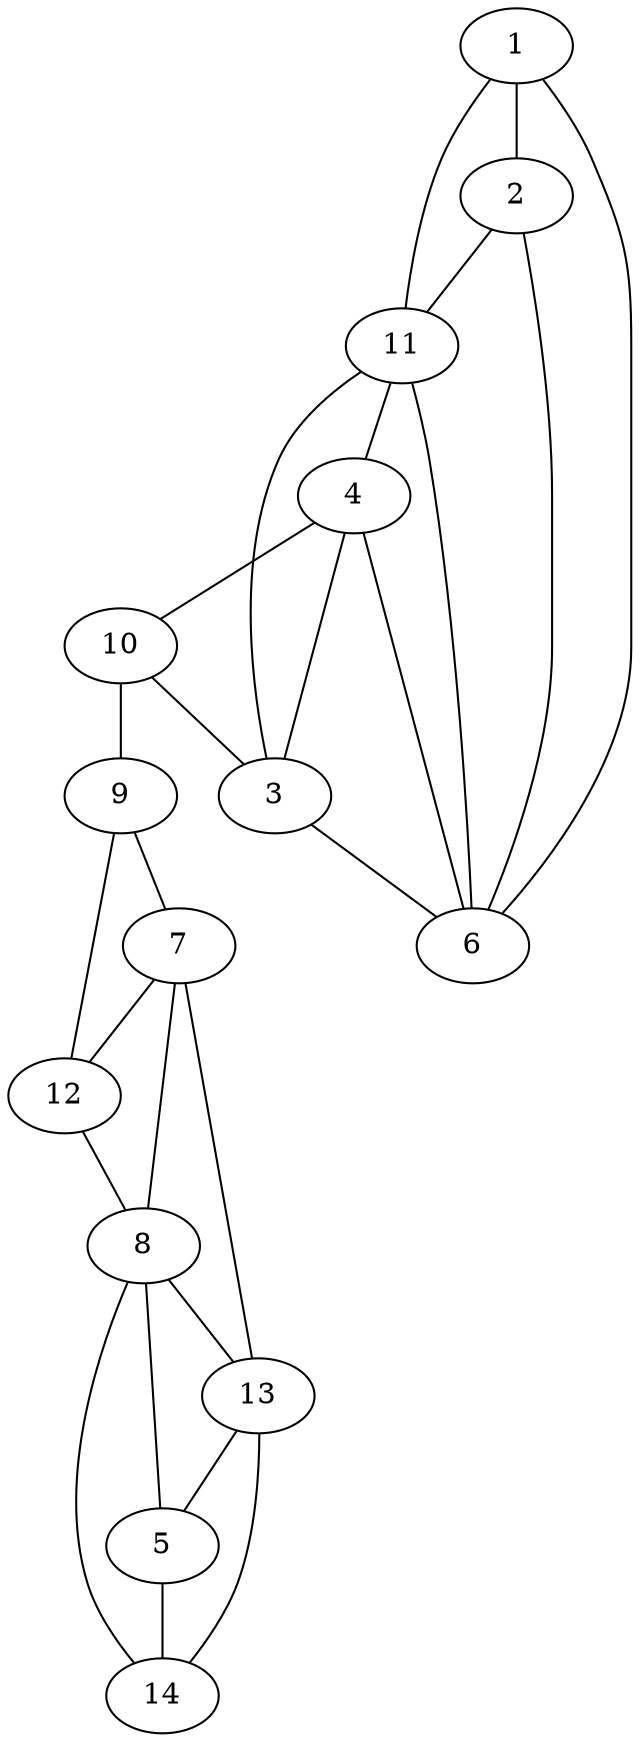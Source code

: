 graph pdb1kh8 {
	1	 [aaLength=11,
		sequence=ETAAAKFERQH,
		type=0];
	11	 [aaLength=5,
		sequence=PVNTF,
		type=1];
	1 -- 11	 [distance0="41.65283",
		frequency=1,
		type0=3];
	2	 [aaLength=10,
		sequence=SNYCNQMMKS,
		type=0];
	1 -- 2	 [distance0="24.79224",
		frequency=1,
		type0=1];
	6	 [aaLength=5,
		sequence=PVNTF,
		type=1];
	1 -- 6	 [distance0="41.65283",
		frequency=1,
		type0=2];
	2 -- 11	 [distance0="29.0219",
		frequency=1,
		type0=3];
	2 -- 6	 [distance0="29.0219",
		distance1="9.0",
		frequency=2,
		type0=2,
		type1=4];
	3	 [aaLength=7,
		sequence=ESLADVQ,
		type=0];
	3 -- 11	 [distance0="11.70129",
		frequency=1,
		type0=2];
	3 -- 6	 [distance0="11.70129",
		frequency=1,
		type0=1];
	4	 [aaLength=4,
		sequence=AVCS,
		type=0];
	10	 [aaLength=3,
		sequence=QKN,
		type=1];
	4 -- 10	 [distance0="4.042951",
		distance1="0.0",
		frequency=2,
		type0=1,
		type1=5];
	4 -- 3	 [distance0="11.93837",
		frequency=1,
		type0=2];
	4 -- 6	 [distance0="14.01233",
		frequency=1,
		type0=3];
	5	 [aaLength=3,
		sequence=EGN,
		type=0];
	8	 [aaLength=14,
		sequence=AYKTTQANKHIIVA,
		type=1];
	5 -- 8	 [distance0="16.9811",
		frequency=1,
		type0=2];
	14	 [aaLength=8,
		sequence=VPVHFDAS,
		type=1];
	5 -- 14	 [distance0="9.399887",
		distance1="2.0",
		frequency=2,
		type0=1,
		type1=4];
	6 -- 11	 [distance0="0.0",
		frequency=1,
		type0=5];
	7	 [aaLength=8,
		sequence=TMSITDCR,
		type=1];
	7 -- 8	 [distance0="18.0",
		frequency=1,
		type0=3];
	12	 [aaLength=8,
		sequence=TMSITDCR,
		type=1];
	7 -- 12	 [distance0="0.0",
		frequency=1,
		type0=5];
	13	 [aaLength=14,
		sequence=AYKTTQANKHIIVA,
		type=1];
	8 -- 13	 [distance0="0.0",
		distance1="0.0",
		frequency=2,
		type0=1,
		type1=5];
	9	 [aaLength=3,
		sequence=NCY,
		type=1];
	9 -- 7	 [distance0="7.0",
		distance1="4.0",
		frequency=2,
		type0=1,
		type1=4];
	9 -- 12	 [distance0="7.0",
		frequency=1,
		type0=2];
	10 -- 3	 [distance0="14.45408",
		frequency=1,
		type0=3];
	10 -- 9	 [distance0="11.0",
		distance1="8.0",
		frequency=2,
		type0=2,
		type1=4];
	11 -- 4	 [distance0="14.01233",
		frequency=1,
		type0=3];
	12 -- 8	 [distance0="18.0",
		distance1="10.0",
		frequency=2,
		type0=3,
		type1=4];
	13 -- 7	 [distance0="18.0",
		frequency=1,
		type0=3];
	13 -- 5	 [distance0="16.9811",
		distance1="1.0",
		frequency=2,
		type0=2,
		type1=4];
	14 -- 8	 [distance0="20.0",
		frequency=1,
		type0=2];
	14 -- 13	 [distance0="20.0",
		frequency=1,
		type0=3];
}
